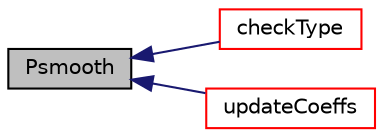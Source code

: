 digraph "Psmooth"
{
  bgcolor="transparent";
  edge [fontname="Helvetica",fontsize="10",labelfontname="Helvetica",labelfontsize="10"];
  node [fontname="Helvetica",fontsize="10",shape=record];
  rankdir="LR";
  Node1 [label="Psmooth",height=0.2,width=0.4,color="black", fillcolor="grey75", style="filled", fontcolor="black"];
  Node1 -> Node2 [dir="back",color="midnightblue",fontsize="10",style="solid",fontname="Helvetica"];
  Node2 [label="checkType",height=0.2,width=0.4,color="red",URL="$a00043.html#ad72f1118ee25d5a9fcb73f4c5d8ea9d0",tooltip="Check the type of the patch. "];
  Node1 -> Node3 [dir="back",color="midnightblue",fontsize="10",style="solid",fontname="Helvetica"];
  Node3 [label="updateCoeffs",height=0.2,width=0.4,color="red",URL="$a00043.html#a7e24eafac629d3733181cd942d4c902f",tooltip="Update the coefficients associated with the patch field. "];
}
